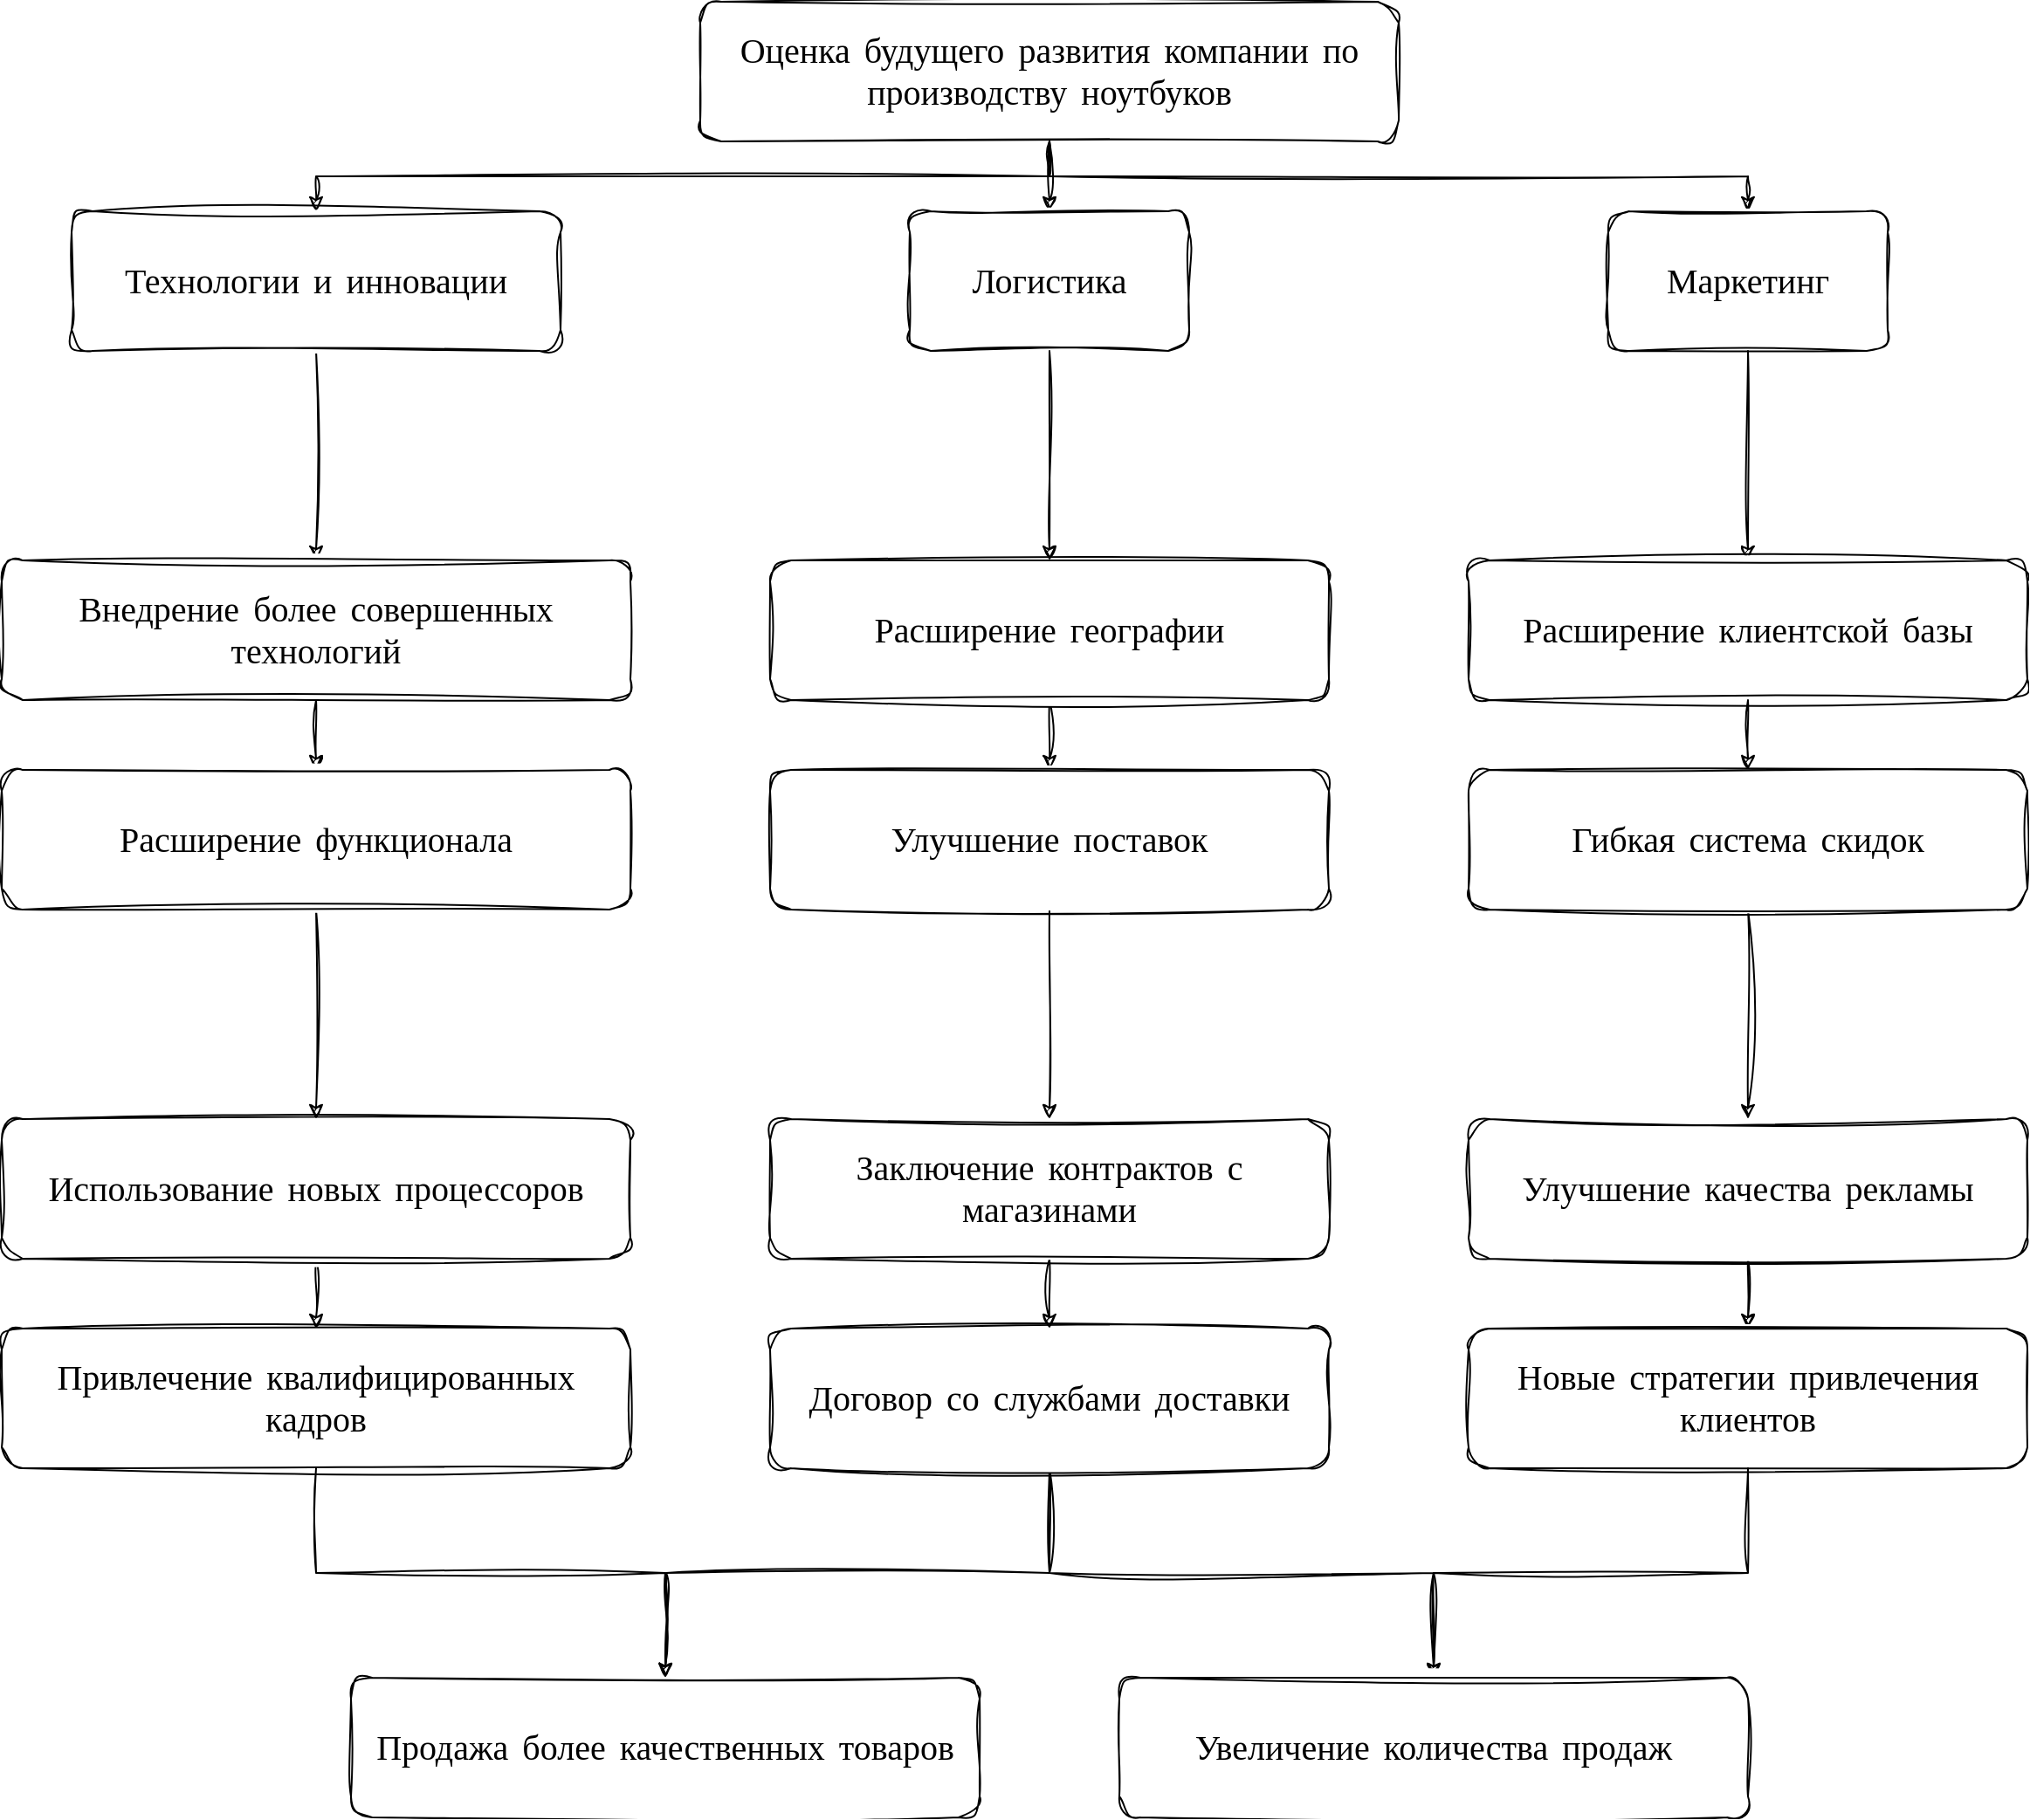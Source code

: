 <mxfile version="21.0.6" type="github">
  <diagram name="Страница 1" id="Hj7WZRHEY6jLmdvMJjMu">
    <mxGraphModel dx="1735" dy="1178" grid="1" gridSize="10" guides="1" tooltips="1" connect="1" arrows="1" fold="1" page="1" pageScale="1" pageWidth="827" pageHeight="1169" math="0" shadow="0">
      <root>
        <mxCell id="0" />
        <mxCell id="1" parent="0" />
        <mxCell id="U9bLC9-rBYQfSo02jBwW-20" style="edgeStyle=orthogonalEdgeStyle;rounded=0;sketch=1;hachureGap=4;jiggle=2;curveFitting=1;orthogonalLoop=1;jettySize=auto;html=1;exitX=0.5;exitY=1;exitDx=0;exitDy=0;entryX=0.5;entryY=0;entryDx=0;entryDy=0;fontFamily=Architects Daughter;fontSource=https%3A%2F%2Ffonts.googleapis.com%2Fcss%3Ffamily%3DArchitects%2BDaughter;fontSize=16;" edge="1" parent="1" source="U9bLC9-rBYQfSo02jBwW-1" target="U9bLC9-rBYQfSo02jBwW-2">
          <mxGeometry relative="1" as="geometry" />
        </mxCell>
        <mxCell id="U9bLC9-rBYQfSo02jBwW-21" style="edgeStyle=orthogonalEdgeStyle;rounded=0;sketch=1;hachureGap=4;jiggle=2;curveFitting=1;orthogonalLoop=1;jettySize=auto;html=1;exitX=0.5;exitY=1;exitDx=0;exitDy=0;entryX=0.5;entryY=0;entryDx=0;entryDy=0;fontFamily=Architects Daughter;fontSource=https%3A%2F%2Ffonts.googleapis.com%2Fcss%3Ffamily%3DArchitects%2BDaughter;fontSize=16;" edge="1" parent="1" source="U9bLC9-rBYQfSo02jBwW-1" target="U9bLC9-rBYQfSo02jBwW-3">
          <mxGeometry relative="1" as="geometry" />
        </mxCell>
        <mxCell id="U9bLC9-rBYQfSo02jBwW-23" style="edgeStyle=orthogonalEdgeStyle;rounded=0;sketch=1;hachureGap=4;jiggle=2;curveFitting=1;orthogonalLoop=1;jettySize=auto;html=1;exitX=0.5;exitY=1;exitDx=0;exitDy=0;entryX=0.5;entryY=0;entryDx=0;entryDy=0;fontFamily=Architects Daughter;fontSource=https%3A%2F%2Ffonts.googleapis.com%2Fcss%3Ffamily%3DArchitects%2BDaughter;fontSize=16;" edge="1" parent="1" source="U9bLC9-rBYQfSo02jBwW-1" target="U9bLC9-rBYQfSo02jBwW-11">
          <mxGeometry relative="1" as="geometry" />
        </mxCell>
        <mxCell id="U9bLC9-rBYQfSo02jBwW-1" value="Оценка будущего развития компании по производству ноутбуков" style="rounded=1;whiteSpace=wrap;html=1;sketch=1;hachureGap=4;jiggle=2;curveFitting=1;fontFamily=Architects Daughter;fontSource=https%3A%2F%2Ffonts.googleapis.com%2Fcss%3Ffamily%3DArchitects%2BDaughter;fontSize=20;" vertex="1" parent="1">
          <mxGeometry x="440" y="40" width="400" height="80" as="geometry" />
        </mxCell>
        <mxCell id="U9bLC9-rBYQfSo02jBwW-25" style="edgeStyle=orthogonalEdgeStyle;rounded=0;sketch=1;hachureGap=4;jiggle=2;curveFitting=1;orthogonalLoop=1;jettySize=auto;html=1;exitX=0.5;exitY=1;exitDx=0;exitDy=0;entryX=0.5;entryY=0;entryDx=0;entryDy=0;fontFamily=Architects Daughter;fontSource=https%3A%2F%2Ffonts.googleapis.com%2Fcss%3Ffamily%3DArchitects%2BDaughter;fontSize=16;" edge="1" parent="1" source="U9bLC9-rBYQfSo02jBwW-2" target="U9bLC9-rBYQfSo02jBwW-5">
          <mxGeometry relative="1" as="geometry" />
        </mxCell>
        <mxCell id="U9bLC9-rBYQfSo02jBwW-2" value="Технологии и инновации" style="rounded=1;whiteSpace=wrap;html=1;sketch=1;hachureGap=4;jiggle=2;curveFitting=1;fontFamily=Architects Daughter;fontSource=https%3A%2F%2Ffonts.googleapis.com%2Fcss%3Ffamily%3DArchitects%2BDaughter;fontSize=20;" vertex="1" parent="1">
          <mxGeometry x="80" y="160" width="280" height="80" as="geometry" />
        </mxCell>
        <mxCell id="U9bLC9-rBYQfSo02jBwW-24" style="edgeStyle=orthogonalEdgeStyle;rounded=0;sketch=1;hachureGap=4;jiggle=2;curveFitting=1;orthogonalLoop=1;jettySize=auto;html=1;exitX=0.5;exitY=1;exitDx=0;exitDy=0;entryX=0.5;entryY=0;entryDx=0;entryDy=0;fontFamily=Architects Daughter;fontSource=https%3A%2F%2Ffonts.googleapis.com%2Fcss%3Ffamily%3DArchitects%2BDaughter;fontSize=16;" edge="1" parent="1" source="U9bLC9-rBYQfSo02jBwW-3" target="U9bLC9-rBYQfSo02jBwW-10">
          <mxGeometry relative="1" as="geometry" />
        </mxCell>
        <mxCell id="U9bLC9-rBYQfSo02jBwW-3" value="Логистика" style="rounded=1;whiteSpace=wrap;html=1;sketch=1;hachureGap=4;jiggle=2;curveFitting=1;fontFamily=Architects Daughter;fontSource=https%3A%2F%2Ffonts.googleapis.com%2Fcss%3Ffamily%3DArchitects%2BDaughter;fontSize=20;" vertex="1" parent="1">
          <mxGeometry x="560" y="160" width="160" height="80" as="geometry" />
        </mxCell>
        <mxCell id="U9bLC9-rBYQfSo02jBwW-29" style="edgeStyle=orthogonalEdgeStyle;rounded=0;sketch=1;hachureGap=4;jiggle=2;curveFitting=1;orthogonalLoop=1;jettySize=auto;html=1;exitX=0.5;exitY=1;exitDx=0;exitDy=0;entryX=0.5;entryY=0;entryDx=0;entryDy=0;fontFamily=Architects Daughter;fontSource=https%3A%2F%2Ffonts.googleapis.com%2Fcss%3Ffamily%3DArchitects%2BDaughter;fontSize=16;" edge="1" parent="1" source="U9bLC9-rBYQfSo02jBwW-5" target="U9bLC9-rBYQfSo02jBwW-6">
          <mxGeometry relative="1" as="geometry" />
        </mxCell>
        <mxCell id="U9bLC9-rBYQfSo02jBwW-5" value="Внедрение более совершенных технологий" style="rounded=1;whiteSpace=wrap;html=1;sketch=1;hachureGap=4;jiggle=2;curveFitting=1;fontFamily=Architects Daughter;fontSource=https%3A%2F%2Ffonts.googleapis.com%2Fcss%3Ffamily%3DArchitects%2BDaughter;fontSize=20;" vertex="1" parent="1">
          <mxGeometry x="40" y="360" width="360" height="80" as="geometry" />
        </mxCell>
        <mxCell id="U9bLC9-rBYQfSo02jBwW-32" style="edgeStyle=orthogonalEdgeStyle;rounded=0;sketch=1;hachureGap=4;jiggle=2;curveFitting=1;orthogonalLoop=1;jettySize=auto;html=1;exitX=0.5;exitY=1;exitDx=0;exitDy=0;entryX=0.5;entryY=0;entryDx=0;entryDy=0;fontFamily=Architects Daughter;fontSource=https%3A%2F%2Ffonts.googleapis.com%2Fcss%3Ffamily%3DArchitects%2BDaughter;fontSize=16;" edge="1" parent="1" source="U9bLC9-rBYQfSo02jBwW-6" target="U9bLC9-rBYQfSo02jBwW-7">
          <mxGeometry relative="1" as="geometry" />
        </mxCell>
        <mxCell id="U9bLC9-rBYQfSo02jBwW-6" value="Расширение функционала" style="rounded=1;whiteSpace=wrap;html=1;sketch=1;hachureGap=4;jiggle=2;curveFitting=1;fontFamily=Architects Daughter;fontSource=https%3A%2F%2Ffonts.googleapis.com%2Fcss%3Ffamily%3DArchitects%2BDaughter;fontSize=20;" vertex="1" parent="1">
          <mxGeometry x="40" y="480" width="360" height="80" as="geometry" />
        </mxCell>
        <mxCell id="U9bLC9-rBYQfSo02jBwW-33" style="edgeStyle=orthogonalEdgeStyle;rounded=0;sketch=1;hachureGap=4;jiggle=2;curveFitting=1;orthogonalLoop=1;jettySize=auto;html=1;exitX=0.5;exitY=1;exitDx=0;exitDy=0;entryX=0.5;entryY=0;entryDx=0;entryDy=0;fontFamily=Architects Daughter;fontSource=https%3A%2F%2Ffonts.googleapis.com%2Fcss%3Ffamily%3DArchitects%2BDaughter;fontSize=16;" edge="1" parent="1" source="U9bLC9-rBYQfSo02jBwW-7" target="U9bLC9-rBYQfSo02jBwW-8">
          <mxGeometry relative="1" as="geometry" />
        </mxCell>
        <mxCell id="U9bLC9-rBYQfSo02jBwW-7" value="Использование новых процессоров" style="rounded=1;whiteSpace=wrap;html=1;sketch=1;hachureGap=4;jiggle=2;curveFitting=1;fontFamily=Architects Daughter;fontSource=https%3A%2F%2Ffonts.googleapis.com%2Fcss%3Ffamily%3DArchitects%2BDaughter;fontSize=20;" vertex="1" parent="1">
          <mxGeometry x="40" y="680" width="360" height="80" as="geometry" />
        </mxCell>
        <mxCell id="U9bLC9-rBYQfSo02jBwW-37" style="edgeStyle=orthogonalEdgeStyle;rounded=0;sketch=1;hachureGap=4;jiggle=2;curveFitting=1;orthogonalLoop=1;jettySize=auto;html=1;exitX=0.5;exitY=1;exitDx=0;exitDy=0;entryX=0.5;entryY=0;entryDx=0;entryDy=0;fontFamily=Architects Daughter;fontSource=https%3A%2F%2Ffonts.googleapis.com%2Fcss%3Ffamily%3DArchitects%2BDaughter;fontSize=16;" edge="1" parent="1" source="U9bLC9-rBYQfSo02jBwW-8" target="U9bLC9-rBYQfSo02jBwW-18">
          <mxGeometry relative="1" as="geometry" />
        </mxCell>
        <mxCell id="U9bLC9-rBYQfSo02jBwW-8" value="Привлечение квалифицированных кадров" style="rounded=1;whiteSpace=wrap;html=1;sketch=1;hachureGap=4;jiggle=2;curveFitting=1;fontFamily=Architects Daughter;fontSource=https%3A%2F%2Ffonts.googleapis.com%2Fcss%3Ffamily%3DArchitects%2BDaughter;fontSize=20;" vertex="1" parent="1">
          <mxGeometry x="40" y="800" width="360" height="80" as="geometry" />
        </mxCell>
        <mxCell id="U9bLC9-rBYQfSo02jBwW-34" style="edgeStyle=orthogonalEdgeStyle;rounded=0;sketch=1;hachureGap=4;jiggle=2;curveFitting=1;orthogonalLoop=1;jettySize=auto;html=1;exitX=0.5;exitY=1;exitDx=0;exitDy=0;entryX=0.5;entryY=0;entryDx=0;entryDy=0;fontFamily=Architects Daughter;fontSource=https%3A%2F%2Ffonts.googleapis.com%2Fcss%3Ffamily%3DArchitects%2BDaughter;fontSize=16;" edge="1" parent="1" source="U9bLC9-rBYQfSo02jBwW-9" target="U9bLC9-rBYQfSo02jBwW-17">
          <mxGeometry relative="1" as="geometry" />
        </mxCell>
        <mxCell id="U9bLC9-rBYQfSo02jBwW-9" value="Заключение контрактов с магазинами" style="rounded=1;whiteSpace=wrap;html=1;sketch=1;hachureGap=4;jiggle=2;curveFitting=1;fontFamily=Architects Daughter;fontSource=https%3A%2F%2Ffonts.googleapis.com%2Fcss%3Ffamily%3DArchitects%2BDaughter;fontSize=20;" vertex="1" parent="1">
          <mxGeometry x="480" y="680" width="320" height="80" as="geometry" />
        </mxCell>
        <mxCell id="U9bLC9-rBYQfSo02jBwW-28" style="edgeStyle=orthogonalEdgeStyle;rounded=0;sketch=1;hachureGap=4;jiggle=2;curveFitting=1;orthogonalLoop=1;jettySize=auto;html=1;exitX=0.5;exitY=1;exitDx=0;exitDy=0;entryX=0.5;entryY=0;entryDx=0;entryDy=0;fontFamily=Architects Daughter;fontSource=https%3A%2F%2Ffonts.googleapis.com%2Fcss%3Ffamily%3DArchitects%2BDaughter;fontSize=16;" edge="1" parent="1" source="U9bLC9-rBYQfSo02jBwW-10" target="U9bLC9-rBYQfSo02jBwW-16">
          <mxGeometry relative="1" as="geometry" />
        </mxCell>
        <mxCell id="U9bLC9-rBYQfSo02jBwW-10" value="Расширение географии" style="rounded=1;whiteSpace=wrap;html=1;sketch=1;hachureGap=4;jiggle=2;curveFitting=1;fontFamily=Architects Daughter;fontSource=https%3A%2F%2Ffonts.googleapis.com%2Fcss%3Ffamily%3DArchitects%2BDaughter;fontSize=20;" vertex="1" parent="1">
          <mxGeometry x="480" y="360" width="320" height="80" as="geometry" />
        </mxCell>
        <mxCell id="U9bLC9-rBYQfSo02jBwW-26" style="edgeStyle=orthogonalEdgeStyle;rounded=0;sketch=1;hachureGap=4;jiggle=2;curveFitting=1;orthogonalLoop=1;jettySize=auto;html=1;exitX=0.5;exitY=1;exitDx=0;exitDy=0;entryX=0.5;entryY=0;entryDx=0;entryDy=0;fontFamily=Architects Daughter;fontSource=https%3A%2F%2Ffonts.googleapis.com%2Fcss%3Ffamily%3DArchitects%2BDaughter;fontSize=16;" edge="1" parent="1" source="U9bLC9-rBYQfSo02jBwW-11" target="U9bLC9-rBYQfSo02jBwW-12">
          <mxGeometry relative="1" as="geometry" />
        </mxCell>
        <mxCell id="U9bLC9-rBYQfSo02jBwW-11" value="Маркетинг" style="rounded=1;whiteSpace=wrap;html=1;sketch=1;hachureGap=4;jiggle=2;curveFitting=1;fontFamily=Architects Daughter;fontSource=https%3A%2F%2Ffonts.googleapis.com%2Fcss%3Ffamily%3DArchitects%2BDaughter;fontSize=20;" vertex="1" parent="1">
          <mxGeometry x="960" y="160" width="160" height="80" as="geometry" />
        </mxCell>
        <mxCell id="U9bLC9-rBYQfSo02jBwW-27" style="edgeStyle=orthogonalEdgeStyle;rounded=0;sketch=1;hachureGap=4;jiggle=2;curveFitting=1;orthogonalLoop=1;jettySize=auto;html=1;exitX=0.5;exitY=1;exitDx=0;exitDy=0;entryX=0.5;entryY=0;entryDx=0;entryDy=0;fontFamily=Architects Daughter;fontSource=https%3A%2F%2Ffonts.googleapis.com%2Fcss%3Ffamily%3DArchitects%2BDaughter;fontSize=16;" edge="1" parent="1" source="U9bLC9-rBYQfSo02jBwW-12" target="U9bLC9-rBYQfSo02jBwW-13">
          <mxGeometry relative="1" as="geometry" />
        </mxCell>
        <mxCell id="U9bLC9-rBYQfSo02jBwW-12" value="Расширение клиентской базы" style="rounded=1;whiteSpace=wrap;html=1;sketch=1;hachureGap=4;jiggle=2;curveFitting=1;fontFamily=Architects Daughter;fontSource=https%3A%2F%2Ffonts.googleapis.com%2Fcss%3Ffamily%3DArchitects%2BDaughter;fontSize=20;" vertex="1" parent="1">
          <mxGeometry x="880" y="360" width="320" height="80" as="geometry" />
        </mxCell>
        <mxCell id="U9bLC9-rBYQfSo02jBwW-31" style="edgeStyle=orthogonalEdgeStyle;rounded=0;sketch=1;hachureGap=4;jiggle=2;curveFitting=1;orthogonalLoop=1;jettySize=auto;html=1;exitX=0.5;exitY=1;exitDx=0;exitDy=0;entryX=0.5;entryY=0;entryDx=0;entryDy=0;fontFamily=Architects Daughter;fontSource=https%3A%2F%2Ffonts.googleapis.com%2Fcss%3Ffamily%3DArchitects%2BDaughter;fontSize=16;" edge="1" parent="1" source="U9bLC9-rBYQfSo02jBwW-13" target="U9bLC9-rBYQfSo02jBwW-14">
          <mxGeometry relative="1" as="geometry" />
        </mxCell>
        <mxCell id="U9bLC9-rBYQfSo02jBwW-13" value="Гибкая система скидок" style="rounded=1;whiteSpace=wrap;html=1;sketch=1;hachureGap=4;jiggle=2;curveFitting=1;fontFamily=Architects Daughter;fontSource=https%3A%2F%2Ffonts.googleapis.com%2Fcss%3Ffamily%3DArchitects%2BDaughter;fontSize=20;" vertex="1" parent="1">
          <mxGeometry x="880" y="480" width="320" height="80" as="geometry" />
        </mxCell>
        <mxCell id="U9bLC9-rBYQfSo02jBwW-35" style="edgeStyle=orthogonalEdgeStyle;rounded=0;sketch=1;hachureGap=4;jiggle=2;curveFitting=1;orthogonalLoop=1;jettySize=auto;html=1;exitX=0.5;exitY=1;exitDx=0;exitDy=0;entryX=0.5;entryY=0;entryDx=0;entryDy=0;fontFamily=Architects Daughter;fontSource=https%3A%2F%2Ffonts.googleapis.com%2Fcss%3Ffamily%3DArchitects%2BDaughter;fontSize=16;" edge="1" parent="1" source="U9bLC9-rBYQfSo02jBwW-14" target="U9bLC9-rBYQfSo02jBwW-15">
          <mxGeometry relative="1" as="geometry" />
        </mxCell>
        <mxCell id="U9bLC9-rBYQfSo02jBwW-14" value="Улучшение качества рекламы" style="rounded=1;whiteSpace=wrap;html=1;sketch=1;hachureGap=4;jiggle=2;curveFitting=1;fontFamily=Architects Daughter;fontSource=https%3A%2F%2Ffonts.googleapis.com%2Fcss%3Ffamily%3DArchitects%2BDaughter;fontSize=20;" vertex="1" parent="1">
          <mxGeometry x="880" y="680" width="320" height="80" as="geometry" />
        </mxCell>
        <mxCell id="U9bLC9-rBYQfSo02jBwW-36" style="edgeStyle=orthogonalEdgeStyle;rounded=0;sketch=1;hachureGap=4;jiggle=2;curveFitting=1;orthogonalLoop=1;jettySize=auto;html=1;exitX=0.5;exitY=1;exitDx=0;exitDy=0;entryX=0.5;entryY=0;entryDx=0;entryDy=0;fontFamily=Architects Daughter;fontSource=https%3A%2F%2Ffonts.googleapis.com%2Fcss%3Ffamily%3DArchitects%2BDaughter;fontSize=16;" edge="1" parent="1" source="U9bLC9-rBYQfSo02jBwW-15" target="U9bLC9-rBYQfSo02jBwW-19">
          <mxGeometry relative="1" as="geometry" />
        </mxCell>
        <mxCell id="U9bLC9-rBYQfSo02jBwW-15" value="Новые стратегии привлечения клиентов" style="rounded=1;whiteSpace=wrap;html=1;sketch=1;hachureGap=4;jiggle=2;curveFitting=1;fontFamily=Architects Daughter;fontSource=https%3A%2F%2Ffonts.googleapis.com%2Fcss%3Ffamily%3DArchitects%2BDaughter;fontSize=20;" vertex="1" parent="1">
          <mxGeometry x="880" y="800" width="320" height="80" as="geometry" />
        </mxCell>
        <mxCell id="U9bLC9-rBYQfSo02jBwW-30" style="edgeStyle=orthogonalEdgeStyle;rounded=0;sketch=1;hachureGap=4;jiggle=2;curveFitting=1;orthogonalLoop=1;jettySize=auto;html=1;exitX=0.5;exitY=1;exitDx=0;exitDy=0;entryX=0.5;entryY=0;entryDx=0;entryDy=0;fontFamily=Architects Daughter;fontSource=https%3A%2F%2Ffonts.googleapis.com%2Fcss%3Ffamily%3DArchitects%2BDaughter;fontSize=16;" edge="1" parent="1" source="U9bLC9-rBYQfSo02jBwW-16" target="U9bLC9-rBYQfSo02jBwW-9">
          <mxGeometry relative="1" as="geometry" />
        </mxCell>
        <mxCell id="U9bLC9-rBYQfSo02jBwW-16" value="Улучшение поставок" style="rounded=1;whiteSpace=wrap;html=1;sketch=1;hachureGap=4;jiggle=2;curveFitting=1;fontFamily=Architects Daughter;fontSource=https%3A%2F%2Ffonts.googleapis.com%2Fcss%3Ffamily%3DArchitects%2BDaughter;fontSize=20;" vertex="1" parent="1">
          <mxGeometry x="480" y="480" width="320" height="80" as="geometry" />
        </mxCell>
        <mxCell id="U9bLC9-rBYQfSo02jBwW-38" style="edgeStyle=orthogonalEdgeStyle;rounded=0;sketch=1;hachureGap=4;jiggle=2;curveFitting=1;orthogonalLoop=1;jettySize=auto;html=1;exitX=0.5;exitY=1;exitDx=0;exitDy=0;fontFamily=Architects Daughter;fontSource=https%3A%2F%2Ffonts.googleapis.com%2Fcss%3Ffamily%3DArchitects%2BDaughter;fontSize=16;" edge="1" parent="1" source="U9bLC9-rBYQfSo02jBwW-17">
          <mxGeometry relative="1" as="geometry">
            <mxPoint x="420" y="1000" as="targetPoint" />
          </mxGeometry>
        </mxCell>
        <mxCell id="U9bLC9-rBYQfSo02jBwW-39" style="edgeStyle=orthogonalEdgeStyle;rounded=0;sketch=1;hachureGap=4;jiggle=2;curveFitting=1;orthogonalLoop=1;jettySize=auto;html=1;exitX=0.5;exitY=1;exitDx=0;exitDy=0;entryX=0.5;entryY=0;entryDx=0;entryDy=0;fontFamily=Architects Daughter;fontSource=https%3A%2F%2Ffonts.googleapis.com%2Fcss%3Ffamily%3DArchitects%2BDaughter;fontSize=16;" edge="1" parent="1" source="U9bLC9-rBYQfSo02jBwW-17" target="U9bLC9-rBYQfSo02jBwW-19">
          <mxGeometry relative="1" as="geometry" />
        </mxCell>
        <mxCell id="U9bLC9-rBYQfSo02jBwW-17" value="Договор со службами доставки" style="rounded=1;whiteSpace=wrap;html=1;sketch=1;hachureGap=4;jiggle=2;curveFitting=1;fontFamily=Architects Daughter;fontSource=https%3A%2F%2Ffonts.googleapis.com%2Fcss%3Ffamily%3DArchitects%2BDaughter;fontSize=20;" vertex="1" parent="1">
          <mxGeometry x="480" y="800" width="320" height="80" as="geometry" />
        </mxCell>
        <mxCell id="U9bLC9-rBYQfSo02jBwW-18" value="Продажа более качественных товаров" style="rounded=1;whiteSpace=wrap;html=1;sketch=1;hachureGap=4;jiggle=2;curveFitting=1;fontFamily=Architects Daughter;fontSource=https%3A%2F%2Ffonts.googleapis.com%2Fcss%3Ffamily%3DArchitects%2BDaughter;fontSize=20;" vertex="1" parent="1">
          <mxGeometry x="240" y="1000" width="360" height="80" as="geometry" />
        </mxCell>
        <mxCell id="U9bLC9-rBYQfSo02jBwW-19" value="Увеличение количества продаж" style="rounded=1;whiteSpace=wrap;html=1;sketch=1;hachureGap=4;jiggle=2;curveFitting=1;fontFamily=Architects Daughter;fontSource=https%3A%2F%2Ffonts.googleapis.com%2Fcss%3Ffamily%3DArchitects%2BDaughter;fontSize=20;" vertex="1" parent="1">
          <mxGeometry x="680" y="1000" width="360" height="80" as="geometry" />
        </mxCell>
      </root>
    </mxGraphModel>
  </diagram>
</mxfile>
